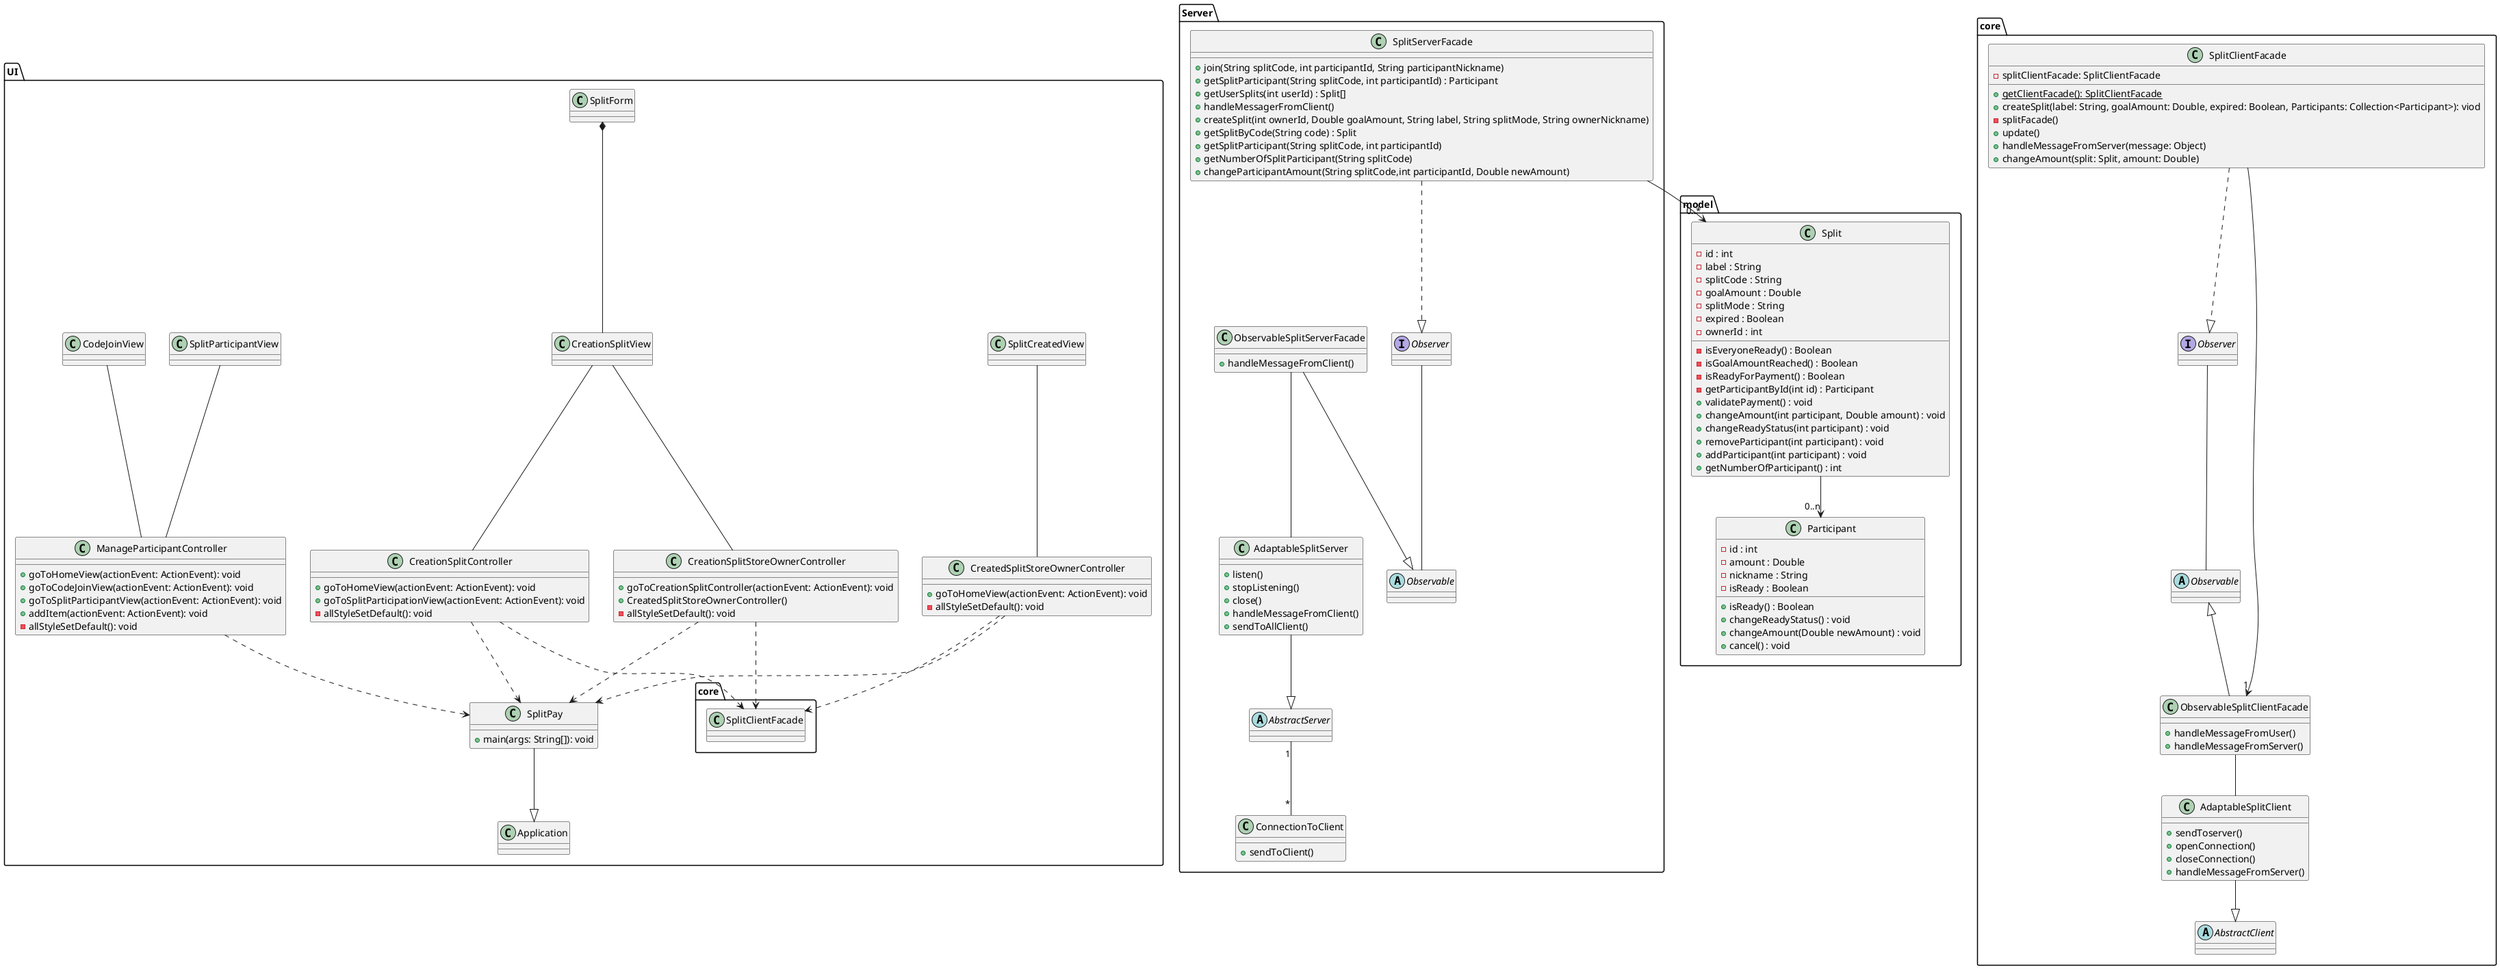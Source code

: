 @startuml

package UI <<Folder>>{
  class SplitForm{
    }
  class CodeJoinView{
  }
  class SplitParticipantView{

  }

  class CreationSplitView{
    }
  class SplitCreatedView{
    }

  class ManageParticipantController{
    +goToHomeView(actionEvent: ActionEvent): void
    +goToCodeJoinView(actionEvent: ActionEvent): void
    +goToSplitParticipantView(actionEvent: ActionEvent): void
    +addItem(actionEvent: ActionEvent): void
    -allStyleSetDefault(): void
    }

  class CreationSplitController{
    +goToHomeView(actionEvent: ActionEvent): void
    +goToSplitParticipationView(actionEvent: ActionEvent): void
    -allStyleSetDefault(): void
    }

  class CreationSplitStoreOwnerController{

    +goToCreationSplitController(actionEvent: ActionEvent): void
    +CreatedSplitStoreOwnerController()
    -allStyleSetDefault(): void

    }

  class CreatedSplitStoreOwnerController{
    +goToHomeView(actionEvent: ActionEvent): void
    -allStyleSetDefault(): void

    }

  class Application{
    }

  class SplitPay{
    +main(args: String[]): void
    }
  SplitForm *-- CreationSplitView
  CodeJoinView -- ManageParticipantController
  SplitParticipantView -- ManageParticipantController

  CreationSplitView -- CreationSplitController
  CreationSplitView -- CreationSplitStoreOwnerController
  SplitCreatedView -- CreatedSplitStoreOwnerController

  ManageParticipantController ..> SplitPay
  CreationSplitController ..> SplitPay
  CreationSplitStoreOwnerController ..> SplitPay
  CreatedSplitStoreOwnerController ..> SplitPay
  SplitPay --|> Application

  CreationSplitController ..> core.SplitClientFacade
  CreationSplitStoreOwnerController ..> core.SplitClientFacade
  CreatedSplitStoreOwnerController ..> core.SplitClientFacade



}

package model <<Folder>>{

  class Split {
      - id : int
      - label : String
      - splitCode : String
      - goalAmount : Double
      - splitMode : String
      - expired : Boolean
      - isEveryoneReady() : Boolean
      - isGoalAmountReached() : Boolean
      - isReadyForPayment() : Boolean
      - getParticipantById(int id) : Participant
      - ownerId : int
      + validatePayment() : void
      + changeAmount(int participant, Double amount) : void
      + changeReadyStatus(int participant) : void
      + removeParticipant(int participant) : void
      + addParticipant(int participant) : void
      + getNumberOfParticipant() : int
  }

  class Participant {
      - id : int
      - amount : Double
      - nickname : String
      - isReady : Boolean
      + isReady() : Boolean
      + changeReadyStatus() : void
      + changeAmount(Double newAmount) : void
      + cancel() : void
  }
  }

package core <<Folder>>{
  class SplitClientFacade{
    -splitClientFacade: SplitClientFacade

    +{static}getClientFacade(): SplitClientFacade
    +createSplit(label: String, goalAmount: Double, expired: Boolean, Participants: Collection<Participant>): viod
    -splitFacade()
    +update()
    +handleMessageFromServer(message: Object)
    +changeAmount(split: Split, amount: Double)
    }

  interface Observer{
    }

  abstract class Observable{
    }

  class ObservableSplitClientFacade{
    +handleMessageFromUser()
    +handleMessageFromServer()
    }

  class AdaptableSplitClient{
    +sendToserver()
    +openConnection()
    +closeConnection()
    +handleMessageFromServer()
    }

  abstract class AbstractClient{
    }

  SplitClientFacade ..|> Observer
  Observer -- Observable
  SplitClientFacade --> "1" ObservableSplitClientFacade
  Observable <|-- ObservableSplitClientFacade
   ObservableSplitClientFacade -- AdaptableSplitClient
  AdaptableSplitClient --|> AbstractClient

  }

package Server <<Folder>>{
  interface Observer{
    }

  abstract class Observable{
    }

  class SplitServerFacade{
    +join(String splitCode, int participantId, String participantNickname)
    +getSplitParticipant(String splitCode, int participantId) : Participant
    +getUserSplits(int userId) : Split[]
    +handleMessagerFromClient()
    +createSplit(int ownerId, Double goalAmount, String label, String splitMode, String ownerNickname)
    +getSplitByCode(String code) : Split
    +getSplitParticipant(String splitCode, int participantId)
    +getNumberOfSplitParticipant(String splitCode)
    +changeParticipantAmount(String splitCode,int participantId, Double newAmount)
    }

  class ObservableSplitServerFacade{
    +handleMessageFromClient()
    }

  class AdaptableSplitServer{
    +listen()
    +stopListening()
    +close()
    +handleMessageFromClient()
    +sendToAllClient()
    }

  abstract class AbstractServer{
    }

  class ConnectionToClient{
    +sendToClient()
    }

  Observer -- Observable
  SplitServerFacade ..|> Observer
  SplitServerFacade --> "0..*" Split
  Split --> "0..n" Participant
  ObservableSplitServerFacade --|> Observable
  ObservableSplitServerFacade -- AdaptableSplitServer
  AdaptableSplitServer --|> AbstractServer

  AbstractServer "1" -- "*" ConnectionToClient
  }
@enduml
